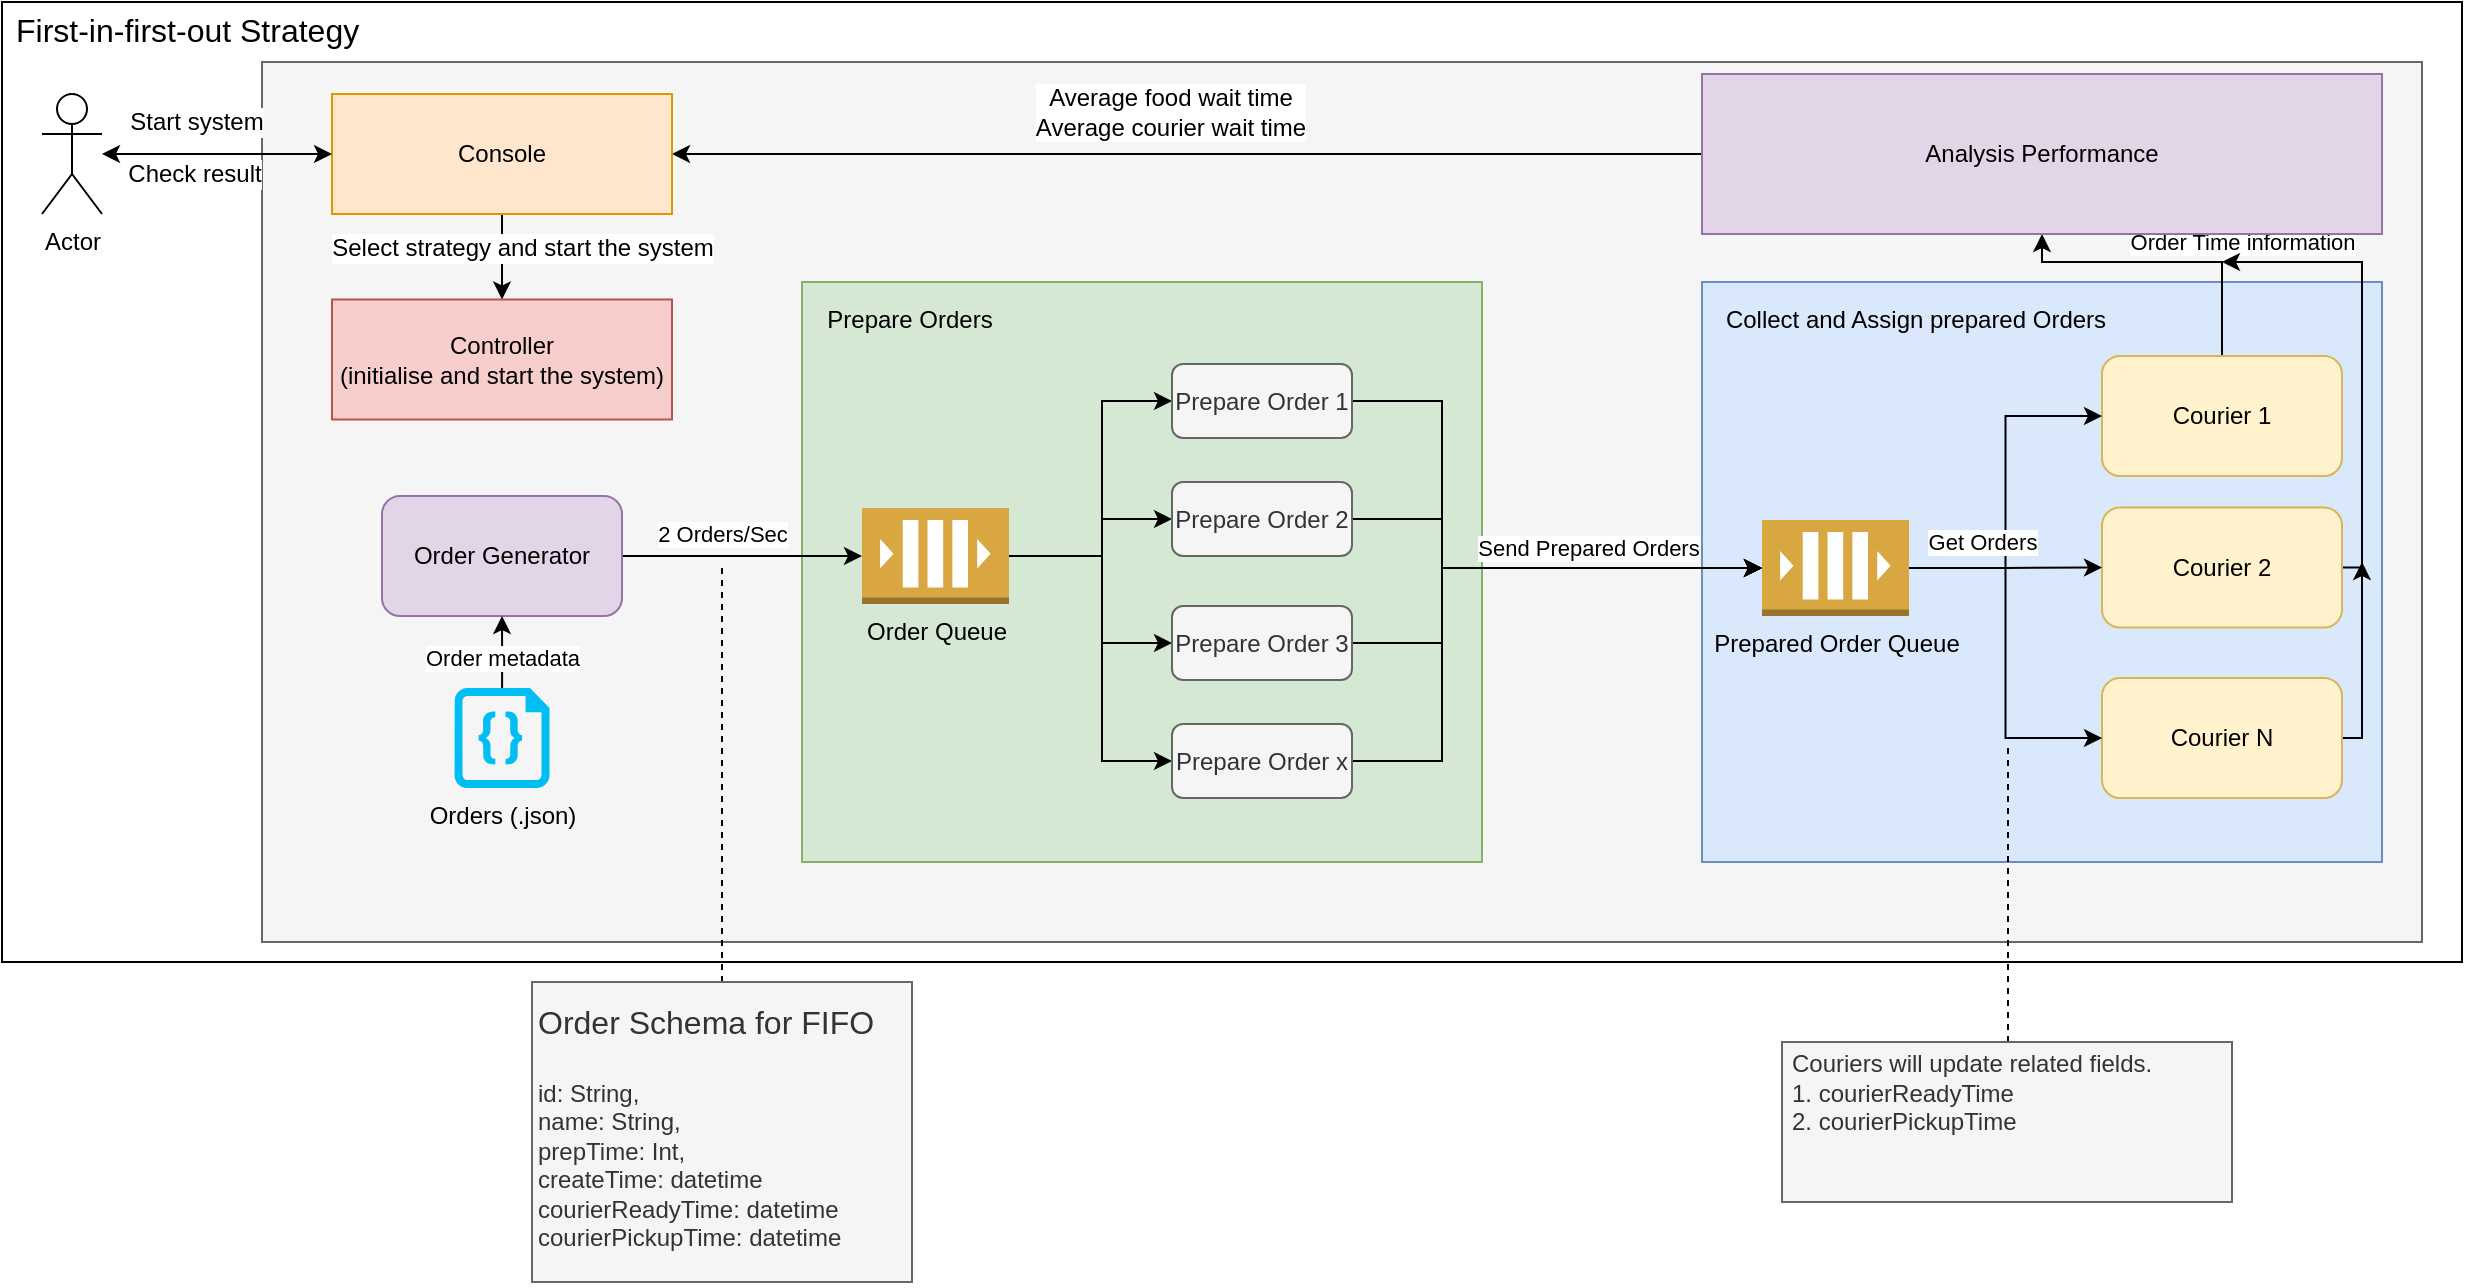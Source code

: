 <mxfile version="14.9.6" type="device"><diagram id="SnsnOO2XmdkHLFSB4ug9" name="Page-1"><mxGraphModel dx="2203" dy="654" grid="1" gridSize="10" guides="1" tooltips="1" connect="1" arrows="1" fold="1" page="1" pageScale="1" pageWidth="850" pageHeight="1100" math="0" shadow="0"><root><mxCell id="0"/><mxCell id="1" parent="0"/><mxCell id="I1mYDFWN_X9dUbV8F21c-1" value="" style="rounded=0;whiteSpace=wrap;html=1;" parent="1" vertex="1"><mxGeometry x="-350" y="30" width="1230" height="480" as="geometry"/></mxCell><mxCell id="I1mYDFWN_X9dUbV8F21c-2" value="" style="rounded=0;whiteSpace=wrap;html=1;fontSize=12;fillColor=#f5f5f5;strokeColor=#666666;fontColor=#333333;" parent="1" vertex="1"><mxGeometry x="-220" y="60" width="1080" height="440" as="geometry"/></mxCell><mxCell id="I1mYDFWN_X9dUbV8F21c-3" value="" style="rounded=0;whiteSpace=wrap;html=1;fillColor=#dae8fc;strokeColor=#6c8ebf;" parent="1" vertex="1"><mxGeometry x="500" y="170" width="340" height="290" as="geometry"/></mxCell><mxCell id="I1mYDFWN_X9dUbV8F21c-4" value="" style="rounded=0;whiteSpace=wrap;html=1;fillColor=#d5e8d4;strokeColor=#82b366;" parent="1" vertex="1"><mxGeometry x="50" y="170" width="340" height="290" as="geometry"/></mxCell><mxCell id="I1mYDFWN_X9dUbV8F21c-6" value="First-in-first-out Strategy" style="text;html=1;strokeColor=none;fillColor=none;align=left;verticalAlign=middle;whiteSpace=wrap;rounded=0;fontSize=16;" parent="1" vertex="1"><mxGeometry x="-345" y="34" width="185" height="20" as="geometry"/></mxCell><mxCell id="I1mYDFWN_X9dUbV8F21c-19" style="edgeStyle=orthogonalEdgeStyle;rounded=0;orthogonalLoop=1;jettySize=auto;html=1;entryX=0;entryY=0.5;entryDx=0;entryDy=0;entryPerimeter=0;" parent="1" source="I1mYDFWN_X9dUbV8F21c-21" target="I1mYDFWN_X9dUbV8F21c-30" edge="1"><mxGeometry relative="1" as="geometry"/></mxCell><mxCell id="I1mYDFWN_X9dUbV8F21c-20" value="2 Orders/Sec" style="edgeLabel;html=1;align=center;verticalAlign=middle;resizable=0;points=[];" parent="I1mYDFWN_X9dUbV8F21c-19" vertex="1" connectable="0"><mxGeometry x="-0.28" y="-1" relative="1" as="geometry"><mxPoint x="7" y="-12" as="offset"/></mxGeometry></mxCell><mxCell id="I1mYDFWN_X9dUbV8F21c-21" value="Order Generator" style="rounded=1;whiteSpace=wrap;html=1;fillColor=#e1d5e7;strokeColor=#9673a6;" parent="1" vertex="1"><mxGeometry x="-160" y="277" width="120" height="60" as="geometry"/></mxCell><mxCell id="I1mYDFWN_X9dUbV8F21c-70" style="edgeStyle=orthogonalEdgeStyle;rounded=0;orthogonalLoop=1;jettySize=auto;html=1;" parent="1" source="I1mYDFWN_X9dUbV8F21c-22" target="I1mYDFWN_X9dUbV8F21c-55" edge="1"><mxGeometry relative="1" as="geometry"><Array as="points"><mxPoint x="760" y="160"/><mxPoint x="670" y="160"/></Array></mxGeometry></mxCell><mxCell id="I1mYDFWN_X9dUbV8F21c-75" value="Order Time information" style="edgeLabel;html=1;align=center;verticalAlign=middle;resizable=0;points=[];" parent="I1mYDFWN_X9dUbV8F21c-70" vertex="1" connectable="0"><mxGeometry x="0.113" relative="1" as="geometry"><mxPoint x="47" y="-10" as="offset"/></mxGeometry></mxCell><mxCell id="I1mYDFWN_X9dUbV8F21c-22" value="Courier 1" style="rounded=1;whiteSpace=wrap;html=1;fillColor=#fff2cc;strokeColor=#d6b656;" parent="1" vertex="1"><mxGeometry x="700" y="207" width="120" height="60" as="geometry"/></mxCell><mxCell id="I1mYDFWN_X9dUbV8F21c-73" style="edgeStyle=orthogonalEdgeStyle;rounded=0;orthogonalLoop=1;jettySize=auto;html=1;" parent="1" source="I1mYDFWN_X9dUbV8F21c-23" edge="1"><mxGeometry relative="1" as="geometry"><mxPoint x="760" y="160" as="targetPoint"/><Array as="points"><mxPoint x="830" y="313"/></Array></mxGeometry></mxCell><mxCell id="I1mYDFWN_X9dUbV8F21c-23" value="Courier 2" style="rounded=1;whiteSpace=wrap;html=1;fillColor=#fff2cc;strokeColor=#d6b656;" parent="1" vertex="1"><mxGeometry x="700" y="282.75" width="120" height="60" as="geometry"/></mxCell><mxCell id="I1mYDFWN_X9dUbV8F21c-74" style="edgeStyle=orthogonalEdgeStyle;rounded=0;orthogonalLoop=1;jettySize=auto;html=1;" parent="1" source="I1mYDFWN_X9dUbV8F21c-24" edge="1"><mxGeometry relative="1" as="geometry"><mxPoint x="830" y="310" as="targetPoint"/><Array as="points"><mxPoint x="830" y="398"/></Array></mxGeometry></mxCell><mxCell id="I1mYDFWN_X9dUbV8F21c-24" value="Courier N" style="rounded=1;whiteSpace=wrap;html=1;fillColor=#fff2cc;strokeColor=#d6b656;" parent="1" vertex="1"><mxGeometry x="700" y="368" width="120" height="60" as="geometry"/></mxCell><mxCell id="I1mYDFWN_X9dUbV8F21c-25" value="Prepare Orders" style="text;html=1;strokeColor=none;fillColor=none;align=center;verticalAlign=middle;whiteSpace=wrap;rounded=0;" parent="1" vertex="1"><mxGeometry x="53.5" y="178.75" width="100" height="20" as="geometry"/></mxCell><mxCell id="I1mYDFWN_X9dUbV8F21c-26" style="edgeStyle=orthogonalEdgeStyle;rounded=0;orthogonalLoop=1;jettySize=auto;html=1;entryX=0;entryY=0.5;entryDx=0;entryDy=0;" parent="1" source="I1mYDFWN_X9dUbV8F21c-30" target="I1mYDFWN_X9dUbV8F21c-32" edge="1"><mxGeometry relative="1" as="geometry"><Array as="points"><mxPoint x="200" y="307"/><mxPoint x="200" y="230"/></Array></mxGeometry></mxCell><mxCell id="I1mYDFWN_X9dUbV8F21c-27" style="edgeStyle=orthogonalEdgeStyle;rounded=0;orthogonalLoop=1;jettySize=auto;html=1;entryX=0;entryY=0.5;entryDx=0;entryDy=0;" parent="1" source="I1mYDFWN_X9dUbV8F21c-30" target="I1mYDFWN_X9dUbV8F21c-34" edge="1"><mxGeometry relative="1" as="geometry"><Array as="points"><mxPoint x="200" y="307"/><mxPoint x="200" y="288"/></Array></mxGeometry></mxCell><mxCell id="I1mYDFWN_X9dUbV8F21c-28" style="edgeStyle=orthogonalEdgeStyle;rounded=0;orthogonalLoop=1;jettySize=auto;html=1;entryX=0;entryY=0.5;entryDx=0;entryDy=0;" parent="1" source="I1mYDFWN_X9dUbV8F21c-30" target="I1mYDFWN_X9dUbV8F21c-36" edge="1"><mxGeometry relative="1" as="geometry"><Array as="points"><mxPoint x="200" y="307"/><mxPoint x="200" y="351"/></Array></mxGeometry></mxCell><mxCell id="I1mYDFWN_X9dUbV8F21c-29" style="edgeStyle=orthogonalEdgeStyle;rounded=0;orthogonalLoop=1;jettySize=auto;html=1;entryX=0;entryY=0.5;entryDx=0;entryDy=0;" parent="1" source="I1mYDFWN_X9dUbV8F21c-30" target="I1mYDFWN_X9dUbV8F21c-39" edge="1"><mxGeometry relative="1" as="geometry"><Array as="points"><mxPoint x="200" y="307"/><mxPoint x="200" y="410"/></Array></mxGeometry></mxCell><mxCell id="I1mYDFWN_X9dUbV8F21c-30" value="Order Queue" style="outlineConnect=0;dashed=0;verticalLabelPosition=bottom;verticalAlign=top;align=center;html=1;shape=mxgraph.aws3.queue;fillColor=#D9A741;gradientColor=none;" parent="1" vertex="1"><mxGeometry x="80" y="283" width="73.5" height="48" as="geometry"/></mxCell><mxCell id="I1mYDFWN_X9dUbV8F21c-31" style="edgeStyle=orthogonalEdgeStyle;rounded=0;orthogonalLoop=1;jettySize=auto;html=1;entryX=0;entryY=0.5;entryDx=0;entryDy=0;entryPerimeter=0;endArrow=classic;endFill=1;" parent="1" source="I1mYDFWN_X9dUbV8F21c-32" target="I1mYDFWN_X9dUbV8F21c-44" edge="1"><mxGeometry relative="1" as="geometry"><Array as="points"><mxPoint x="370" y="230"/><mxPoint x="370" y="313"/></Array></mxGeometry></mxCell><mxCell id="I1mYDFWN_X9dUbV8F21c-32" value="Prepare Order 1" style="rounded=1;whiteSpace=wrap;html=1;fillColor=#f5f5f5;strokeColor=#666666;fontColor=#333333;" parent="1" vertex="1"><mxGeometry x="235" y="211" width="90" height="37" as="geometry"/></mxCell><mxCell id="I1mYDFWN_X9dUbV8F21c-33" style="edgeStyle=orthogonalEdgeStyle;rounded=0;orthogonalLoop=1;jettySize=auto;html=1;entryX=0;entryY=0.5;entryDx=0;entryDy=0;entryPerimeter=0;endArrow=classic;endFill=1;" parent="1" source="I1mYDFWN_X9dUbV8F21c-34" target="I1mYDFWN_X9dUbV8F21c-44" edge="1"><mxGeometry relative="1" as="geometry"><Array as="points"><mxPoint x="370" y="288"/><mxPoint x="370" y="313"/></Array></mxGeometry></mxCell><mxCell id="I1mYDFWN_X9dUbV8F21c-34" value="Prepare Order 2" style="rounded=1;whiteSpace=wrap;html=1;fillColor=#f5f5f5;strokeColor=#666666;fontColor=#333333;" parent="1" vertex="1"><mxGeometry x="235" y="270" width="90" height="37" as="geometry"/></mxCell><mxCell id="I1mYDFWN_X9dUbV8F21c-35" style="edgeStyle=orthogonalEdgeStyle;rounded=0;orthogonalLoop=1;jettySize=auto;html=1;entryX=0;entryY=0.5;entryDx=0;entryDy=0;entryPerimeter=0;endArrow=classic;endFill=1;" parent="1" source="I1mYDFWN_X9dUbV8F21c-36" target="I1mYDFWN_X9dUbV8F21c-44" edge="1"><mxGeometry relative="1" as="geometry"><Array as="points"><mxPoint x="370" y="350"/><mxPoint x="370" y="313"/></Array></mxGeometry></mxCell><mxCell id="I1mYDFWN_X9dUbV8F21c-36" value="Prepare Order 3" style="rounded=1;whiteSpace=wrap;html=1;fillColor=#f5f5f5;strokeColor=#666666;fontColor=#333333;" parent="1" vertex="1"><mxGeometry x="235" y="332" width="90" height="37" as="geometry"/></mxCell><mxCell id="I1mYDFWN_X9dUbV8F21c-37" style="edgeStyle=orthogonalEdgeStyle;rounded=0;orthogonalLoop=1;jettySize=auto;html=1;entryX=0;entryY=0.5;entryDx=0;entryDy=0;entryPerimeter=0;endArrow=classic;endFill=1;" parent="1" source="I1mYDFWN_X9dUbV8F21c-39" target="I1mYDFWN_X9dUbV8F21c-44" edge="1"><mxGeometry relative="1" as="geometry"><Array as="points"><mxPoint x="370" y="410"/><mxPoint x="370" y="313"/></Array></mxGeometry></mxCell><mxCell id="I1mYDFWN_X9dUbV8F21c-38" value="Send Prepared Orders" style="edgeLabel;html=1;align=center;verticalAlign=middle;resizable=0;points=[];" parent="I1mYDFWN_X9dUbV8F21c-37" vertex="1" connectable="0"><mxGeometry x="0.422" y="2" relative="1" as="geometry"><mxPoint y="-8" as="offset"/></mxGeometry></mxCell><mxCell id="I1mYDFWN_X9dUbV8F21c-39" value="Prepare Order x" style="rounded=1;whiteSpace=wrap;html=1;fillColor=#f5f5f5;strokeColor=#666666;fontColor=#333333;" parent="1" vertex="1"><mxGeometry x="235" y="391" width="90" height="37" as="geometry"/></mxCell><mxCell id="I1mYDFWN_X9dUbV8F21c-40" style="edgeStyle=orthogonalEdgeStyle;rounded=0;orthogonalLoop=1;jettySize=auto;html=1;dashed=1;endArrow=none;endFill=0;" parent="1" source="I1mYDFWN_X9dUbV8F21c-41" edge="1"><mxGeometry relative="1" as="geometry"><mxPoint x="10" y="310" as="targetPoint"/></mxGeometry></mxCell><mxCell id="I1mYDFWN_X9dUbV8F21c-41" value="&lt;h1&gt;&lt;span style=&quot;font-weight: 400&quot;&gt;&lt;font style=&quot;font-size: 16px&quot;&gt;Order Schema for FIFO&lt;/font&gt;&lt;/span&gt;&lt;br&gt;&lt;/h1&gt;&lt;div&gt;id: String,&lt;/div&gt;&lt;div&gt;name: String,&lt;/div&gt;&lt;div&gt;prepTime: Int,&lt;/div&gt;&lt;div&gt;createTime: datetime&lt;/div&gt;&lt;div&gt;courierReadyTime: datetime&lt;/div&gt;&lt;div&gt;courierPickupTime: datetime&lt;/div&gt;" style="text;html=1;strokeColor=#666666;fillColor=#f5f5f5;spacing=3;spacingTop=-20;whiteSpace=wrap;overflow=hidden;rounded=0;fontColor=#333333;" parent="1" vertex="1"><mxGeometry x="-85" y="520" width="190" height="150" as="geometry"/></mxCell><mxCell id="I1mYDFWN_X9dUbV8F21c-42" value="Collect and Assign prepared Orders" style="text;html=1;strokeColor=none;fillColor=none;align=center;verticalAlign=middle;whiteSpace=wrap;rounded=0;" parent="1" vertex="1"><mxGeometry x="506.75" y="178.75" width="200" height="20" as="geometry"/></mxCell><mxCell id="I1mYDFWN_X9dUbV8F21c-64" style="edgeStyle=orthogonalEdgeStyle;rounded=0;orthogonalLoop=1;jettySize=auto;html=1;entryX=0;entryY=0.5;entryDx=0;entryDy=0;" parent="1" source="I1mYDFWN_X9dUbV8F21c-44" target="I1mYDFWN_X9dUbV8F21c-23" edge="1"><mxGeometry relative="1" as="geometry"/></mxCell><mxCell id="I1mYDFWN_X9dUbV8F21c-65" style="edgeStyle=orthogonalEdgeStyle;rounded=0;orthogonalLoop=1;jettySize=auto;html=1;entryX=0;entryY=0.5;entryDx=0;entryDy=0;" parent="1" source="I1mYDFWN_X9dUbV8F21c-44" target="I1mYDFWN_X9dUbV8F21c-22" edge="1"><mxGeometry relative="1" as="geometry"/></mxCell><mxCell id="I1mYDFWN_X9dUbV8F21c-66" style="edgeStyle=orthogonalEdgeStyle;rounded=0;orthogonalLoop=1;jettySize=auto;html=1;entryX=0;entryY=0.5;entryDx=0;entryDy=0;" parent="1" source="I1mYDFWN_X9dUbV8F21c-44" target="I1mYDFWN_X9dUbV8F21c-24" edge="1"><mxGeometry relative="1" as="geometry"/></mxCell><mxCell id="I1mYDFWN_X9dUbV8F21c-67" value="Get Orders" style="edgeLabel;html=1;align=center;verticalAlign=middle;resizable=0;points=[];" parent="I1mYDFWN_X9dUbV8F21c-66" vertex="1" connectable="0"><mxGeometry x="-0.664" y="1" relative="1" as="geometry"><mxPoint x="6" y="-12" as="offset"/></mxGeometry></mxCell><mxCell id="I1mYDFWN_X9dUbV8F21c-44" value="Prepared Order Queue" style="outlineConnect=0;dashed=0;verticalLabelPosition=bottom;verticalAlign=top;align=center;html=1;shape=mxgraph.aws3.queue;fillColor=#D9A741;gradientColor=none;" parent="1" vertex="1"><mxGeometry x="530" y="289" width="73.5" height="48" as="geometry"/></mxCell><mxCell id="I1mYDFWN_X9dUbV8F21c-51" style="edgeStyle=orthogonalEdgeStyle;rounded=0;orthogonalLoop=1;jettySize=auto;html=1;endArrow=none;endFill=0;dashed=1;" parent="1" source="I1mYDFWN_X9dUbV8F21c-52" edge="1"><mxGeometry relative="1" as="geometry"><mxPoint x="653" y="400" as="targetPoint"/><Array as="points"><mxPoint x="653" y="420"/></Array></mxGeometry></mxCell><mxCell id="I1mYDFWN_X9dUbV8F21c-52" value="&lt;br&gt;Couriers will update related fields.&lt;br&gt;1. courierReadyTime&lt;br&gt;2. courierPickupTime" style="text;html=1;strokeColor=#666666;fillColor=#f5f5f5;spacing=5;spacingTop=-20;whiteSpace=wrap;overflow=hidden;rounded=0;fontColor=#333333;" parent="1" vertex="1"><mxGeometry x="540" y="550" width="225" height="80" as="geometry"/></mxCell><mxCell id="I1mYDFWN_X9dUbV8F21c-53" style="edgeStyle=orthogonalEdgeStyle;rounded=0;orthogonalLoop=1;jettySize=auto;html=1;fontSize=12;endArrow=classic;endFill=1;" parent="1" source="I1mYDFWN_X9dUbV8F21c-55" target="I1mYDFWN_X9dUbV8F21c-58" edge="1"><mxGeometry relative="1" as="geometry"/></mxCell><mxCell id="I1mYDFWN_X9dUbV8F21c-54" value="Average food wait time&lt;br&gt;Average courier wait time" style="edgeLabel;html=1;align=center;verticalAlign=middle;resizable=0;points=[];fontSize=12;" parent="I1mYDFWN_X9dUbV8F21c-53" vertex="1" connectable="0"><mxGeometry x="0.039" y="2" relative="1" as="geometry"><mxPoint x="1" y="-23" as="offset"/></mxGeometry></mxCell><mxCell id="I1mYDFWN_X9dUbV8F21c-55" value="Analysis Performance" style="rounded=0;whiteSpace=wrap;html=1;fontSize=12;fillColor=#e1d5e7;strokeColor=#9673a6;" parent="1" vertex="1"><mxGeometry x="500" y="66" width="340" height="80" as="geometry"/></mxCell><mxCell id="I1mYDFWN_X9dUbV8F21c-56" value="" style="edgeStyle=orthogonalEdgeStyle;rounded=0;orthogonalLoop=1;jettySize=auto;html=1;fontSize=12;endArrow=classic;endFill=1;" parent="1" source="I1mYDFWN_X9dUbV8F21c-58" target="I1mYDFWN_X9dUbV8F21c-63" edge="1"><mxGeometry relative="1" as="geometry"/></mxCell><mxCell id="I1mYDFWN_X9dUbV8F21c-57" value="Select strategy and start the system" style="edgeLabel;html=1;align=center;verticalAlign=middle;resizable=0;points=[];fontSize=12;" parent="I1mYDFWN_X9dUbV8F21c-56" vertex="1" connectable="0"><mxGeometry x="-0.218" y="-3" relative="1" as="geometry"><mxPoint x="13" as="offset"/></mxGeometry></mxCell><mxCell id="I1mYDFWN_X9dUbV8F21c-58" value="Console" style="rounded=0;whiteSpace=wrap;html=1;fontSize=12;fillColor=#ffe6cc;strokeColor=#d79b00;" parent="1" vertex="1"><mxGeometry x="-185" y="76" width="170" height="60" as="geometry"/></mxCell><mxCell id="I1mYDFWN_X9dUbV8F21c-59" style="edgeStyle=orthogonalEdgeStyle;rounded=0;orthogonalLoop=1;jettySize=auto;html=1;entryX=0;entryY=0.5;entryDx=0;entryDy=0;fontSize=12;endArrow=classic;endFill=1;startArrow=classic;startFill=1;" parent="1" source="I1mYDFWN_X9dUbV8F21c-61" target="I1mYDFWN_X9dUbV8F21c-58" edge="1"><mxGeometry relative="1" as="geometry"/></mxCell><mxCell id="I1mYDFWN_X9dUbV8F21c-60" value="Start system" style="edgeLabel;html=1;align=center;verticalAlign=middle;resizable=0;points=[];fontSize=12;" parent="I1mYDFWN_X9dUbV8F21c-59" vertex="1" connectable="0"><mxGeometry x="-0.124" y="-2" relative="1" as="geometry"><mxPoint x="-4" y="-18" as="offset"/></mxGeometry></mxCell><mxCell id="I1mYDFWN_X9dUbV8F21c-61" value="Actor" style="shape=umlActor;verticalLabelPosition=bottom;verticalAlign=top;html=1;outlineConnect=0;fontSize=12;" parent="1" vertex="1"><mxGeometry x="-330" y="76" width="30" height="60" as="geometry"/></mxCell><mxCell id="I1mYDFWN_X9dUbV8F21c-62" value="Check result" style="edgeLabel;html=1;align=center;verticalAlign=middle;resizable=0;points=[];fontSize=12;" parent="1" vertex="1" connectable="0"><mxGeometry x="-255.996" y="120.0" as="geometry"><mxPoint x="2" y="-4" as="offset"/></mxGeometry></mxCell><mxCell id="I1mYDFWN_X9dUbV8F21c-63" value="Controller&lt;br&gt;(initialise and start the system)" style="rounded=0;whiteSpace=wrap;html=1;fontSize=12;fillColor=#f8cecc;strokeColor=#b85450;" parent="1" vertex="1"><mxGeometry x="-185" y="178.75" width="170" height="60" as="geometry"/></mxCell><mxCell id="I1mYDFWN_X9dUbV8F21c-77" value="" style="edgeStyle=orthogonalEdgeStyle;rounded=0;orthogonalLoop=1;jettySize=auto;html=1;" parent="1" source="I1mYDFWN_X9dUbV8F21c-76" target="I1mYDFWN_X9dUbV8F21c-21" edge="1"><mxGeometry relative="1" as="geometry"/></mxCell><mxCell id="I1mYDFWN_X9dUbV8F21c-78" value="Order metadata" style="edgeLabel;html=1;align=center;verticalAlign=middle;resizable=0;points=[];" parent="I1mYDFWN_X9dUbV8F21c-77" vertex="1" connectable="0"><mxGeometry x="-0.058" relative="1" as="geometry"><mxPoint y="2" as="offset"/></mxGeometry></mxCell><mxCell id="I1mYDFWN_X9dUbV8F21c-76" value="Orders (.json)" style="verticalLabelPosition=bottom;html=1;verticalAlign=top;align=center;strokeColor=none;fillColor=#00BEF2;shape=mxgraph.azure.code_file;pointerEvents=1;" parent="1" vertex="1"><mxGeometry x="-123.75" y="373" width="47.5" height="50" as="geometry"/></mxCell></root></mxGraphModel></diagram></mxfile>